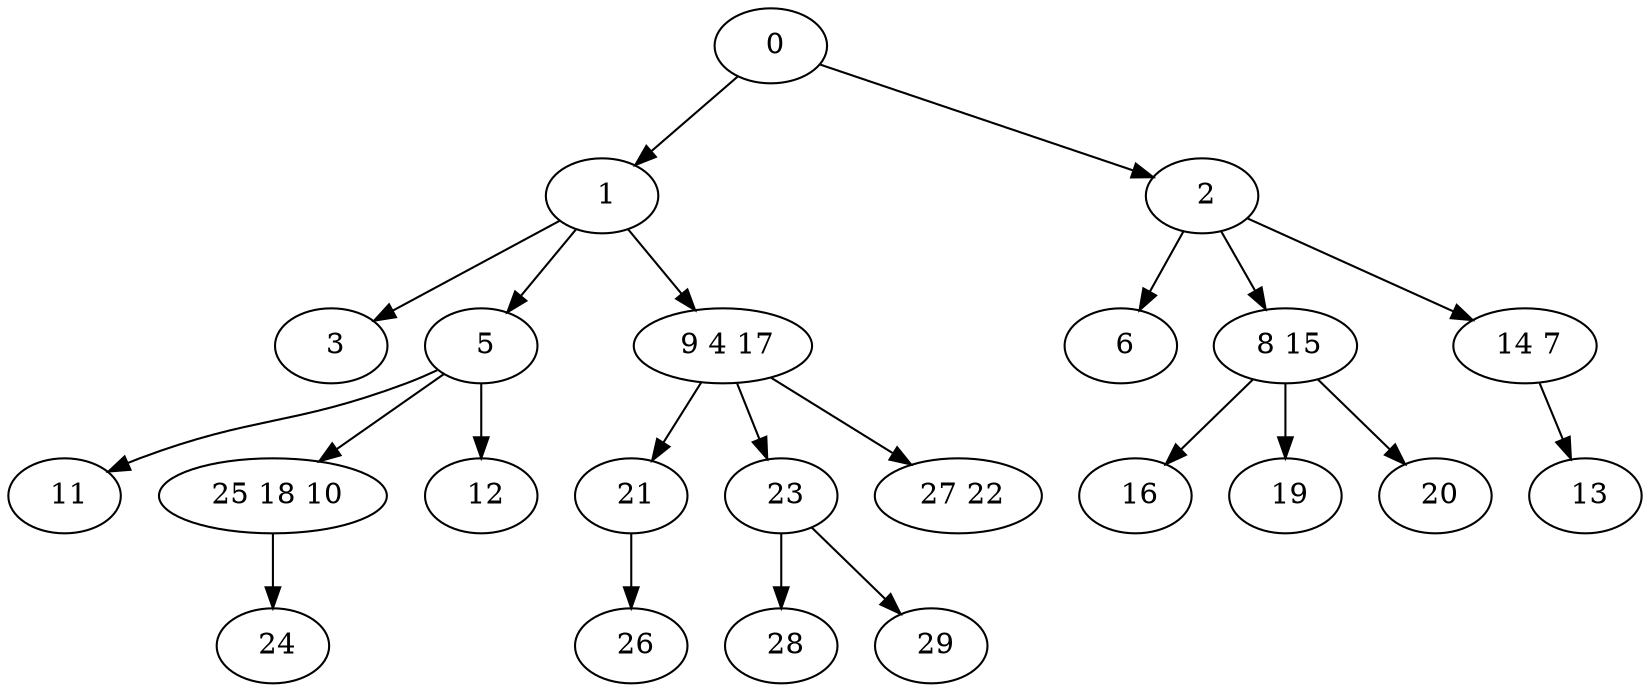 digraph mytree {
" 0" -> " 1";
" 0" -> " 2";
" 1" -> " 3";
" 1" -> " 5";
" 1" -> " 9 4 17";
" 2" -> " 6";
" 2" -> " 8 15";
" 2" -> " 14 7";
" 3";
" 5" -> " 11";
" 5" -> " 25 18 10";
" 5" -> " 12";
" 9 4 17" -> " 21";
" 9 4 17" -> " 23";
" 9 4 17" -> " 27 22";
" 6";
" 8 15" -> " 16";
" 8 15" -> " 19";
" 8 15" -> " 20";
" 14 7" -> " 13";
" 11";
" 25 18 10" -> " 24";
" 16";
" 19";
" 20";
" 21" -> " 26";
" 26";
" 23" -> " 28";
" 23" -> " 29";
" 28";
" 29";
" 24";
" 13";
" 27 22";
" 12";
}
